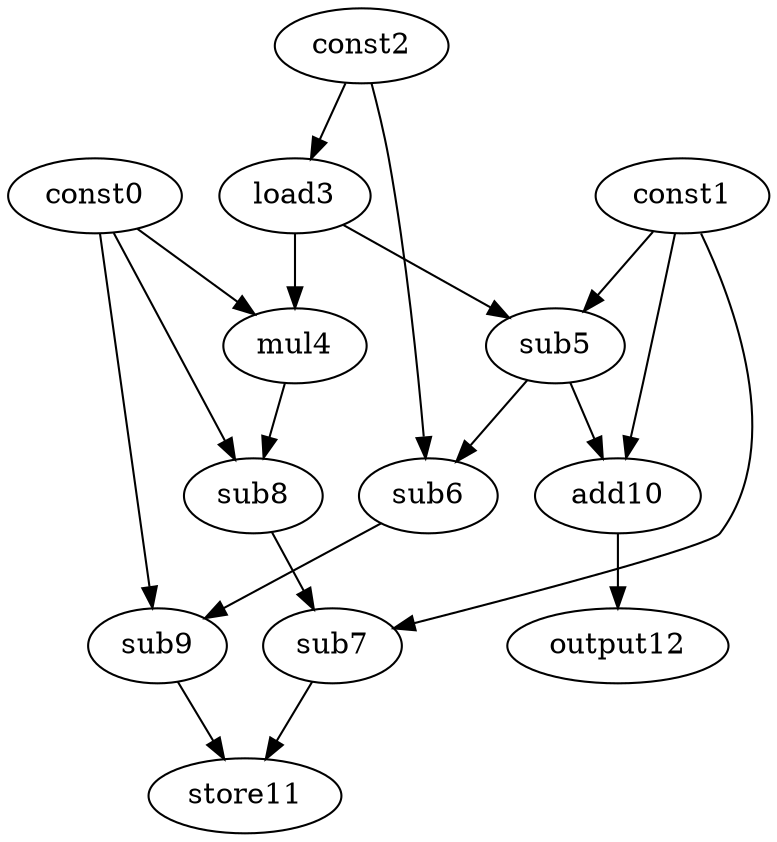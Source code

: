 digraph G { 
const0[opcode=const]; 
const1[opcode=const]; 
const2[opcode=const]; 
load3[opcode=load]; 
mul4[opcode=mul]; 
sub5[opcode=sub]; 
sub6[opcode=sub]; 
sub7[opcode=sub]; 
sub8[opcode=sub]; 
sub9[opcode=sub]; 
add10[opcode=add]; 
store11[opcode=store]; 
output12[opcode=output]; 
const2->load3[operand=0];
const0->mul4[operand=0];
load3->mul4[operand=1];
const1->sub5[operand=0];
load3->sub5[operand=1];
const2->sub6[operand=0];
sub5->sub6[operand=1];
const0->sub8[operand=0];
mul4->sub8[operand=1];
const1->add10[operand=0];
sub5->add10[operand=1];
sub8->sub7[operand=0];
const1->sub7[operand=1];
const0->sub9[operand=0];
sub6->sub9[operand=1];
add10->output12[operand=0];
sub7->store11[operand=0];
sub9->store11[operand=1];
}
